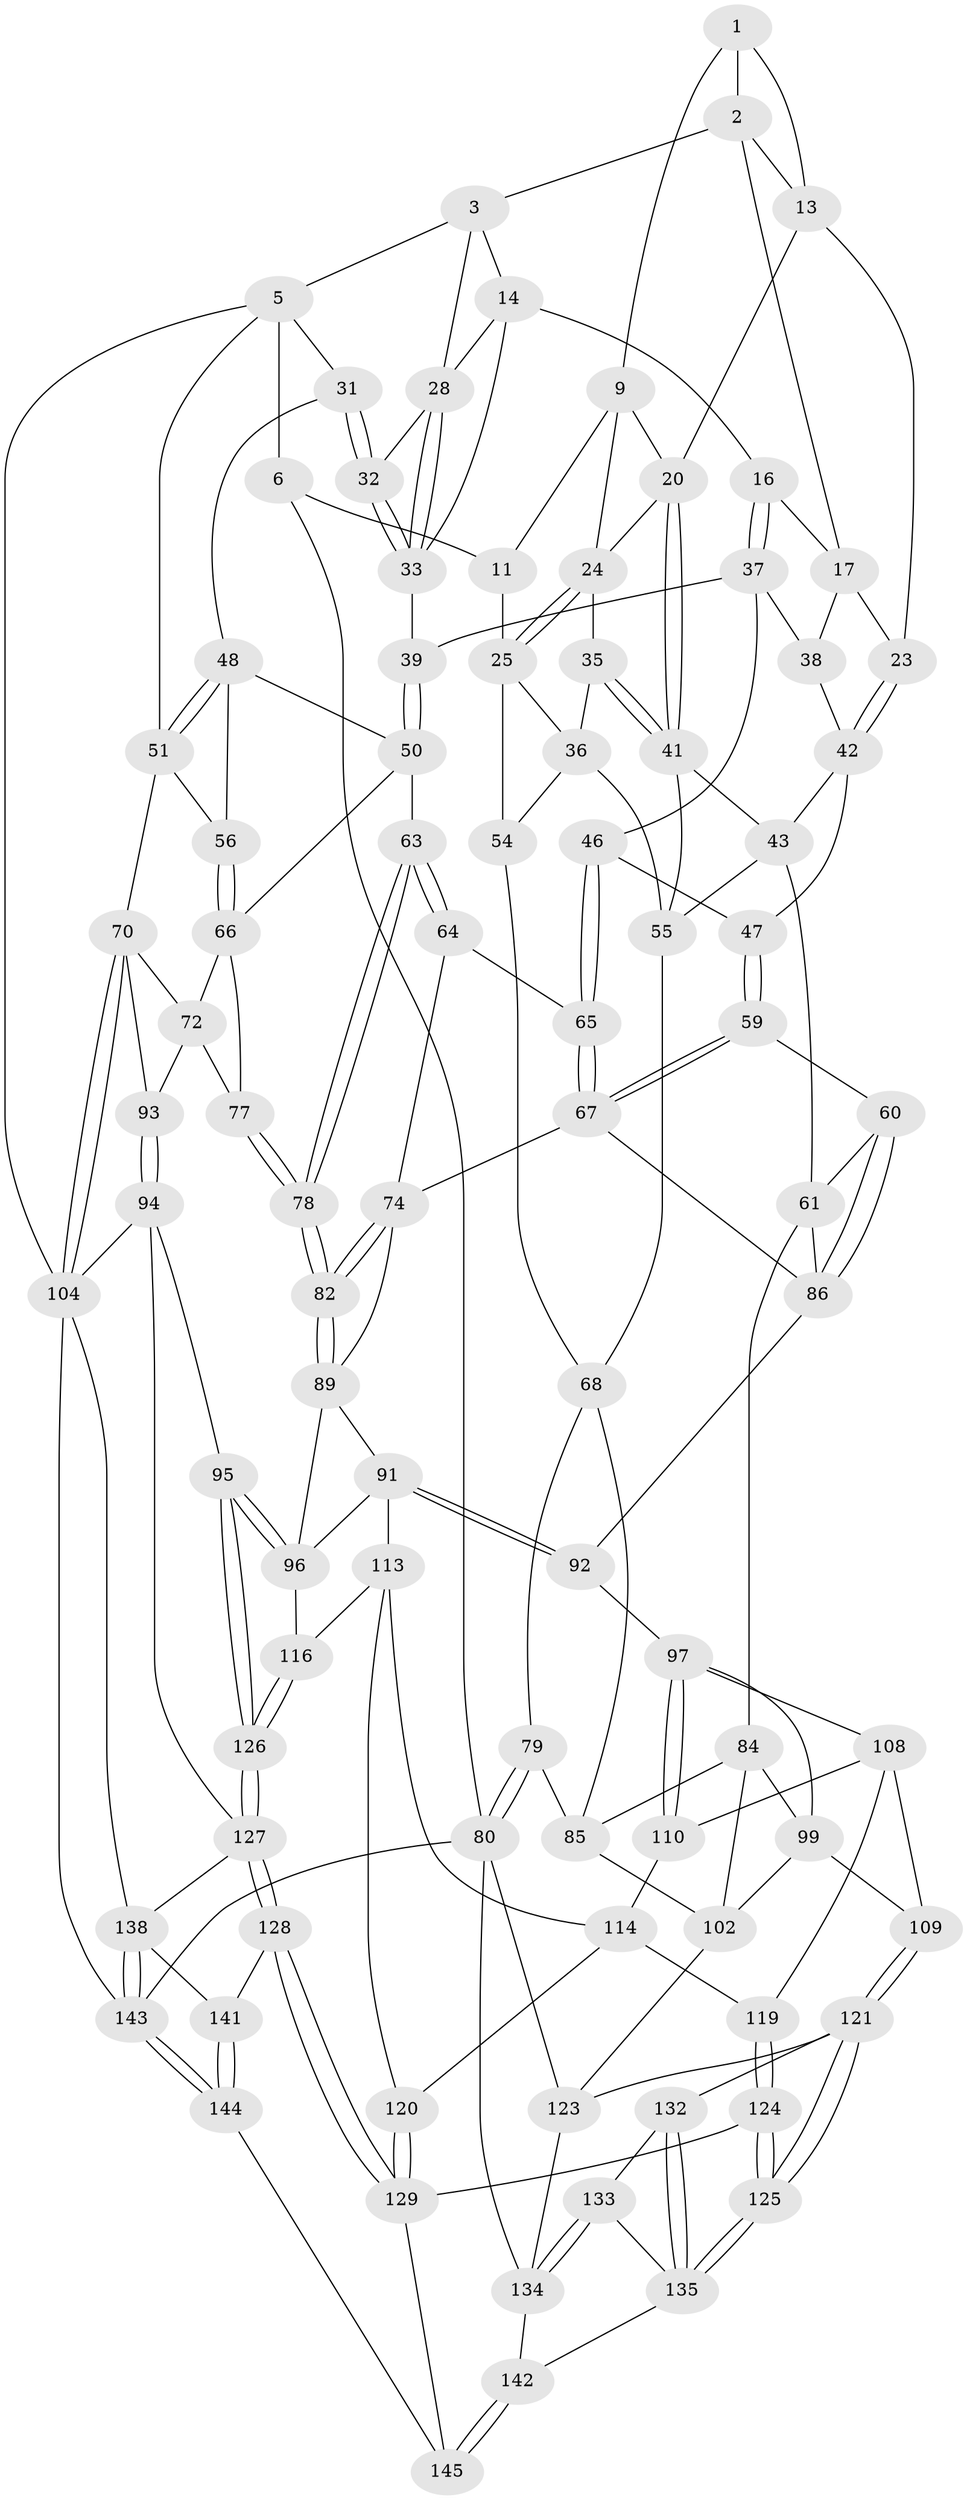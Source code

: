 // original degree distribution, {3: 0.013793103448275862, 4: 0.25517241379310346, 5: 0.496551724137931, 6: 0.23448275862068965}
// Generated by graph-tools (version 1.1) at 2025/11/02/27/25 16:11:56]
// undirected, 92 vertices, 210 edges
graph export_dot {
graph [start="1"]
  node [color=gray90,style=filled];
  1 [pos="+0.24973874167917154+0",super="+8"];
  2 [pos="+0.4309765324026589+0",super="+12"];
  3 [pos="+0.620190346686929+0",super="+4"];
  5 [pos="+1+0",super="+30"];
  6 [pos="+0+0",super="+7"];
  9 [pos="+0.18218991915021582+0.05254689361219736",super="+10"];
  11 [pos="+0.10261670395052506+0.04519696766459784",super="+18"];
  13 [pos="+0.29744374516841177+0.0930787739909902",super="+19"];
  14 [pos="+0.6406959130608316+0",super="+15"];
  16 [pos="+0.5780252689700354+0.10100945036970427"];
  17 [pos="+0.4194440405303775+0.052660950286252825",super="+22"];
  20 [pos="+0.2850839631913813+0.1362339292895837",super="+21"];
  23 [pos="+0.3618663873960193+0.15718982742344942"];
  24 [pos="+0.13500548862113634+0.14240014870164713",super="+27"];
  25 [pos="+0.0635443304188782+0.18948890964617313",super="+26"];
  28 [pos="+0.7292369825760278+0.050590671853147307",super="+29"];
  31 [pos="+0.8493697477624556+0.1654197516395615"];
  32 [pos="+0.847586630281483+0.1630367888333229"];
  33 [pos="+0.8023765141680652+0.14597649213616617",super="+34"];
  35 [pos="+0.19987159887436162+0.20722963215417395"];
  36 [pos="+0.11284606504252889+0.24207279945709548",super="+53"];
  37 [pos="+0.5447329011334145+0.14785613363788208",super="+40"];
  38 [pos="+0.45161712333510795+0.16384091748085033"];
  39 [pos="+0.6473387215748966+0.31447875245706564"];
  41 [pos="+0.26587779351753865+0.296047234123411",super="+44"];
  42 [pos="+0.3630814842701133+0.3142730446783961",super="+45"];
  43 [pos="+0.3275002393226235+0.3153250257338119",super="+57"];
  46 [pos="+0.5550121515273935+0.3224583028462902"];
  47 [pos="+0.43357165816906273+0.3386183947419847"];
  48 [pos="+0.8496722475852202+0.17809017887986556",super="+49"];
  50 [pos="+0.6551680215032151+0.3201451394377216",super="+62"];
  51 [pos="+0.9320814653019995+0.3758327260896512",super="+52"];
  54 [pos="+0+0.4067212948714893"];
  55 [pos="+0.189675707791832+0.3565300986623132",super="+58"];
  56 [pos="+0.8437986408783433+0.39708101943177987"];
  59 [pos="+0.43005156806259015+0.37681509986950407"];
  60 [pos="+0.3218418124229697+0.4866618656580563"];
  61 [pos="+0.3111038207404144+0.4852320732437922",super="+83"];
  63 [pos="+0.7000957966123117+0.457333765040761"];
  64 [pos="+0.602546431583516+0.4732628935072009"];
  65 [pos="+0.5668576478780871+0.44950718146941027"];
  66 [pos="+0.773844871619501+0.4366806387053622",super="+73"];
  67 [pos="+0.47376867649974413+0.5074550146617072",super="+76"];
  68 [pos="+0.16880358066200868+0.46187410750140895",super="+69"];
  70 [pos="+1+0.5600916361854306",super="+71"];
  72 [pos="+0.808063042085436+0.520254262920849",super="+88"];
  74 [pos="+0.5915952551235529+0.5138318226630141",super="+75"];
  77 [pos="+0.7021535311213902+0.5911447922539782"];
  78 [pos="+0.6766129140495373+0.5878446411468704"];
  79 [pos="+0+0.5791696856432647"];
  80 [pos="+0+0.6834359062855034",super="+81"];
  82 [pos="+0.6538597347389112+0.6059915656140931"];
  84 [pos="+0.23176017628414658+0.5983621494957572",super="+100"];
  85 [pos="+0.19745357370223116+0.5934911318935174",super="+101"];
  86 [pos="+0.41768705584405114+0.5792746576099627",super="+87"];
  89 [pos="+0.6504132646121784+0.6109144862789454",super="+90"];
  91 [pos="+0.5281547513741097+0.6793531051576465",super="+112"];
  92 [pos="+0.43960697315917246+0.6023461322430166"];
  93 [pos="+0.818817509545878+0.6633191004951599"];
  94 [pos="+0.7811291101145225+0.7819029086275426",super="+107"];
  95 [pos="+0.7082168506912864+0.7793858613971472"];
  96 [pos="+0.6624578829083583+0.7322781649009968",super="+115"];
  97 [pos="+0.37039788440893034+0.6724285407301362",super="+98"];
  99 [pos="+0.30245971028745894+0.6742795659750919",super="+105"];
  102 [pos="+0.17896779140057545+0.7490904056496497",super="+103"];
  104 [pos="+1+0.7628952032061879",super="+106"];
  108 [pos="+0.30317822976641745+0.7825535744990348",super="+111"];
  109 [pos="+0.29522857470825964+0.7820533883026024"];
  110 [pos="+0.38962888661164585+0.7609424396558095"];
  113 [pos="+0.4928267186692612+0.7546793955733767",super="+117"];
  114 [pos="+0.4850784125117546+0.7625439625260372",super="+118"];
  116 [pos="+0.5551591405628726+0.8104961437663145"];
  119 [pos="+0.40720897425768526+0.9411046642447403"];
  120 [pos="+0.5197624702955743+0.8271098197627048"];
  121 [pos="+0.2625181848328206+0.8401006267221753",super="+122"];
  123 [pos="+0.1348506042290818+0.7703485863508823",super="+131"];
  124 [pos="+0.4048380709395299+0.9944104668274266"];
  125 [pos="+0.36159042702659844+0.9697672864393094"];
  126 [pos="+0.6104547179780714+0.9136012966490213"];
  127 [pos="+0.6037922064759185+0.929765229310803",super="+136"];
  128 [pos="+0.591948939866099+0.9508556251709399"];
  129 [pos="+0.5819594460346101+0.9658884659985466",super="+130"];
  132 [pos="+0.17050223744383344+0.8707401425954345"];
  133 [pos="+0.14040164557562654+0.9291396397959736"];
  134 [pos="+0.08213808938754665+0.956236702994118",super="+140"];
  135 [pos="+0.2821491983844938+0.9538194298789194",super="+137"];
  138 [pos="+0.9071575105803162+0.9816676599983903",super="+139"];
  141 [pos="+0.7931720843172091+0.9449940981815818"];
  142 [pos="+0.13833672839519537+1"];
  143 [pos="+0.9319071167724575+1"];
  144 [pos="+0.6696279971826344+1"];
  145 [pos="+0.488654667928968+1"];
  1 -- 2;
  1 -- 13;
  1 -- 9;
  2 -- 3;
  2 -- 17;
  2 -- 13;
  3 -- 14;
  3 -- 28;
  3 -- 5;
  5 -- 6;
  5 -- 104;
  5 -- 31;
  5 -- 51;
  6 -- 11 [weight=2];
  6 -- 80;
  9 -- 24;
  9 -- 11;
  9 -- 20;
  11 -- 25;
  13 -- 20;
  13 -- 23;
  14 -- 28;
  14 -- 16;
  14 -- 33;
  16 -- 17;
  16 -- 37;
  16 -- 37;
  17 -- 38;
  17 -- 23;
  20 -- 41;
  20 -- 41;
  20 -- 24;
  23 -- 42;
  23 -- 42;
  24 -- 25;
  24 -- 25;
  24 -- 35;
  25 -- 36;
  25 -- 54;
  28 -- 33;
  28 -- 33;
  28 -- 32;
  31 -- 32;
  31 -- 32;
  31 -- 48;
  32 -- 33;
  32 -- 33;
  33 -- 39;
  35 -- 36;
  35 -- 41;
  35 -- 41;
  36 -- 54;
  36 -- 55;
  37 -- 38;
  37 -- 46;
  37 -- 39;
  38 -- 42;
  39 -- 50;
  39 -- 50;
  41 -- 43;
  41 -- 55;
  42 -- 43;
  42 -- 47;
  43 -- 61;
  43 -- 55;
  46 -- 47;
  46 -- 65;
  46 -- 65;
  47 -- 59;
  47 -- 59;
  48 -- 51;
  48 -- 51;
  48 -- 56;
  48 -- 50;
  50 -- 66;
  50 -- 63;
  51 -- 56;
  51 -- 70;
  54 -- 68;
  55 -- 68;
  56 -- 66;
  56 -- 66;
  59 -- 60;
  59 -- 67;
  59 -- 67;
  60 -- 61;
  60 -- 86;
  60 -- 86;
  61 -- 84;
  61 -- 86;
  63 -- 64;
  63 -- 64;
  63 -- 78;
  63 -- 78;
  64 -- 65;
  64 -- 74;
  65 -- 67;
  65 -- 67;
  66 -- 72;
  66 -- 77;
  67 -- 86;
  67 -- 74;
  68 -- 85;
  68 -- 79;
  70 -- 104;
  70 -- 104;
  70 -- 72;
  70 -- 93;
  72 -- 93;
  72 -- 77;
  74 -- 82;
  74 -- 82;
  74 -- 89;
  77 -- 78;
  77 -- 78;
  78 -- 82;
  78 -- 82;
  79 -- 80;
  79 -- 80;
  79 -- 85;
  80 -- 134;
  80 -- 143;
  80 -- 123;
  82 -- 89;
  82 -- 89;
  84 -- 85;
  84 -- 99;
  84 -- 102;
  85 -- 102;
  86 -- 92;
  89 -- 96;
  89 -- 91;
  91 -- 92;
  91 -- 92;
  91 -- 96;
  91 -- 113;
  92 -- 97;
  93 -- 94;
  93 -- 94;
  94 -- 95;
  94 -- 104;
  94 -- 127;
  95 -- 96;
  95 -- 96;
  95 -- 126;
  95 -- 126;
  96 -- 116;
  97 -- 110;
  97 -- 110;
  97 -- 99;
  97 -- 108;
  99 -- 109;
  99 -- 102;
  102 -- 123;
  104 -- 143;
  104 -- 138;
  108 -- 109;
  108 -- 110;
  108 -- 119;
  109 -- 121;
  109 -- 121;
  110 -- 114;
  113 -- 114;
  113 -- 120;
  113 -- 116;
  114 -- 120;
  114 -- 119;
  116 -- 126;
  116 -- 126;
  119 -- 124;
  119 -- 124;
  120 -- 129;
  120 -- 129;
  121 -- 125;
  121 -- 125;
  121 -- 123;
  121 -- 132;
  123 -- 134;
  124 -- 125;
  124 -- 125;
  124 -- 129;
  125 -- 135;
  125 -- 135;
  126 -- 127;
  126 -- 127;
  127 -- 128;
  127 -- 128;
  127 -- 138;
  128 -- 129;
  128 -- 129;
  128 -- 141;
  129 -- 145;
  132 -- 133;
  132 -- 135;
  132 -- 135;
  133 -- 134;
  133 -- 134;
  133 -- 135;
  134 -- 142;
  135 -- 142;
  138 -- 143;
  138 -- 143;
  138 -- 141;
  141 -- 144;
  141 -- 144;
  142 -- 145;
  142 -- 145;
  143 -- 144;
  143 -- 144;
  144 -- 145;
}
